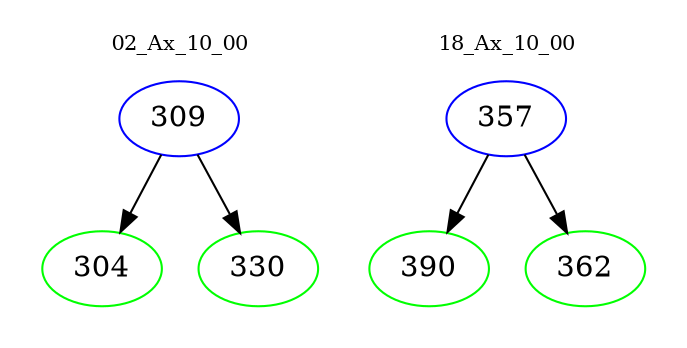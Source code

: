 digraph{
subgraph cluster_0 {
color = white
label = "02_Ax_10_00";
fontsize=10;
T0_309 [label="309", color="blue"]
T0_309 -> T0_304 [color="black"]
T0_304 [label="304", color="green"]
T0_309 -> T0_330 [color="black"]
T0_330 [label="330", color="green"]
}
subgraph cluster_1 {
color = white
label = "18_Ax_10_00";
fontsize=10;
T1_357 [label="357", color="blue"]
T1_357 -> T1_390 [color="black"]
T1_390 [label="390", color="green"]
T1_357 -> T1_362 [color="black"]
T1_362 [label="362", color="green"]
}
}
